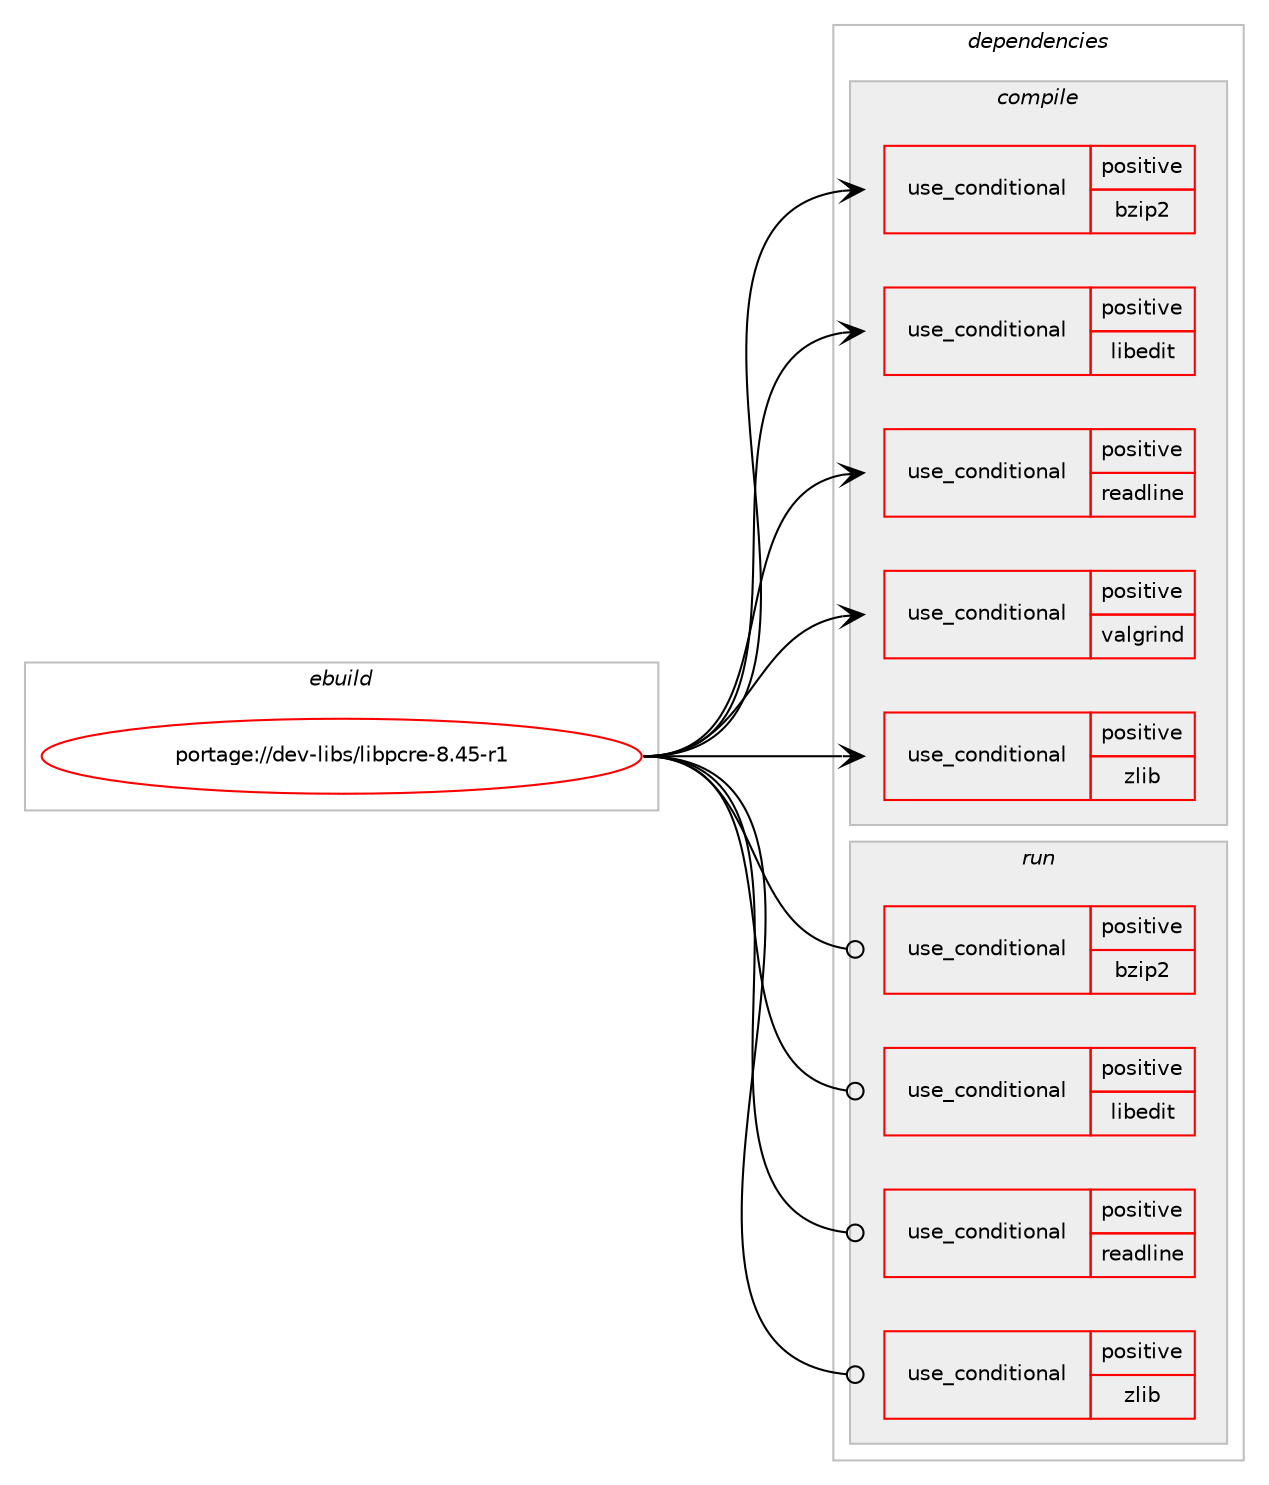 digraph prolog {

# *************
# Graph options
# *************

newrank=true;
concentrate=true;
compound=true;
graph [rankdir=LR,fontname=Helvetica,fontsize=10,ranksep=1.5];#, ranksep=2.5, nodesep=0.2];
edge  [arrowhead=vee];
node  [fontname=Helvetica,fontsize=10];

# **********
# The ebuild
# **********

subgraph cluster_leftcol {
color=gray;
rank=same;
label=<<i>ebuild</i>>;
id [label="portage://dev-libs/libpcre-8.45-r1", color=red, width=4, href="../dev-libs/libpcre-8.45-r1.svg"];
}

# ****************
# The dependencies
# ****************

subgraph cluster_midcol {
color=gray;
label=<<i>dependencies</i>>;
subgraph cluster_compile {
fillcolor="#eeeeee";
style=filled;
label=<<i>compile</i>>;
subgraph cond26290 {
dependency56180 [label=<<TABLE BORDER="0" CELLBORDER="1" CELLSPACING="0" CELLPADDING="4"><TR><TD ROWSPAN="3" CELLPADDING="10">use_conditional</TD></TR><TR><TD>positive</TD></TR><TR><TD>bzip2</TD></TR></TABLE>>, shape=none, color=red];
# *** BEGIN UNKNOWN DEPENDENCY TYPE (TODO) ***
# dependency56180 -> package_dependency(portage://dev-libs/libpcre-8.45-r1,install,no,app-arch,bzip2,none,[,,],[],[])
# *** END UNKNOWN DEPENDENCY TYPE (TODO) ***

}
id:e -> dependency56180:w [weight=20,style="solid",arrowhead="vee"];
subgraph cond26291 {
dependency56181 [label=<<TABLE BORDER="0" CELLBORDER="1" CELLSPACING="0" CELLPADDING="4"><TR><TD ROWSPAN="3" CELLPADDING="10">use_conditional</TD></TR><TR><TD>positive</TD></TR><TR><TD>libedit</TD></TR></TABLE>>, shape=none, color=red];
# *** BEGIN UNKNOWN DEPENDENCY TYPE (TODO) ***
# dependency56181 -> package_dependency(portage://dev-libs/libpcre-8.45-r1,install,no,dev-libs,libedit,none,[,,],[],[])
# *** END UNKNOWN DEPENDENCY TYPE (TODO) ***

}
id:e -> dependency56181:w [weight=20,style="solid",arrowhead="vee"];
subgraph cond26292 {
dependency56182 [label=<<TABLE BORDER="0" CELLBORDER="1" CELLSPACING="0" CELLPADDING="4"><TR><TD ROWSPAN="3" CELLPADDING="10">use_conditional</TD></TR><TR><TD>positive</TD></TR><TR><TD>readline</TD></TR></TABLE>>, shape=none, color=red];
# *** BEGIN UNKNOWN DEPENDENCY TYPE (TODO) ***
# dependency56182 -> package_dependency(portage://dev-libs/libpcre-8.45-r1,install,no,sys-libs,readline,none,[,,],any_same_slot,[])
# *** END UNKNOWN DEPENDENCY TYPE (TODO) ***

}
id:e -> dependency56182:w [weight=20,style="solid",arrowhead="vee"];
subgraph cond26293 {
dependency56183 [label=<<TABLE BORDER="0" CELLBORDER="1" CELLSPACING="0" CELLPADDING="4"><TR><TD ROWSPAN="3" CELLPADDING="10">use_conditional</TD></TR><TR><TD>positive</TD></TR><TR><TD>valgrind</TD></TR></TABLE>>, shape=none, color=red];
# *** BEGIN UNKNOWN DEPENDENCY TYPE (TODO) ***
# dependency56183 -> package_dependency(portage://dev-libs/libpcre-8.45-r1,install,no,dev-debug,valgrind,none,[,,],[],[])
# *** END UNKNOWN DEPENDENCY TYPE (TODO) ***

}
id:e -> dependency56183:w [weight=20,style="solid",arrowhead="vee"];
subgraph cond26294 {
dependency56184 [label=<<TABLE BORDER="0" CELLBORDER="1" CELLSPACING="0" CELLPADDING="4"><TR><TD ROWSPAN="3" CELLPADDING="10">use_conditional</TD></TR><TR><TD>positive</TD></TR><TR><TD>zlib</TD></TR></TABLE>>, shape=none, color=red];
# *** BEGIN UNKNOWN DEPENDENCY TYPE (TODO) ***
# dependency56184 -> package_dependency(portage://dev-libs/libpcre-8.45-r1,install,no,sys-libs,zlib,none,[,,],[],[])
# *** END UNKNOWN DEPENDENCY TYPE (TODO) ***

}
id:e -> dependency56184:w [weight=20,style="solid",arrowhead="vee"];
}
subgraph cluster_compileandrun {
fillcolor="#eeeeee";
style=filled;
label=<<i>compile and run</i>>;
}
subgraph cluster_run {
fillcolor="#eeeeee";
style=filled;
label=<<i>run</i>>;
subgraph cond26295 {
dependency56185 [label=<<TABLE BORDER="0" CELLBORDER="1" CELLSPACING="0" CELLPADDING="4"><TR><TD ROWSPAN="3" CELLPADDING="10">use_conditional</TD></TR><TR><TD>positive</TD></TR><TR><TD>bzip2</TD></TR></TABLE>>, shape=none, color=red];
# *** BEGIN UNKNOWN DEPENDENCY TYPE (TODO) ***
# dependency56185 -> package_dependency(portage://dev-libs/libpcre-8.45-r1,run,no,app-arch,bzip2,none,[,,],[],[])
# *** END UNKNOWN DEPENDENCY TYPE (TODO) ***

}
id:e -> dependency56185:w [weight=20,style="solid",arrowhead="odot"];
subgraph cond26296 {
dependency56186 [label=<<TABLE BORDER="0" CELLBORDER="1" CELLSPACING="0" CELLPADDING="4"><TR><TD ROWSPAN="3" CELLPADDING="10">use_conditional</TD></TR><TR><TD>positive</TD></TR><TR><TD>libedit</TD></TR></TABLE>>, shape=none, color=red];
# *** BEGIN UNKNOWN DEPENDENCY TYPE (TODO) ***
# dependency56186 -> package_dependency(portage://dev-libs/libpcre-8.45-r1,run,no,dev-libs,libedit,none,[,,],[],[])
# *** END UNKNOWN DEPENDENCY TYPE (TODO) ***

}
id:e -> dependency56186:w [weight=20,style="solid",arrowhead="odot"];
subgraph cond26297 {
dependency56187 [label=<<TABLE BORDER="0" CELLBORDER="1" CELLSPACING="0" CELLPADDING="4"><TR><TD ROWSPAN="3" CELLPADDING="10">use_conditional</TD></TR><TR><TD>positive</TD></TR><TR><TD>readline</TD></TR></TABLE>>, shape=none, color=red];
# *** BEGIN UNKNOWN DEPENDENCY TYPE (TODO) ***
# dependency56187 -> package_dependency(portage://dev-libs/libpcre-8.45-r1,run,no,sys-libs,readline,none,[,,],any_same_slot,[])
# *** END UNKNOWN DEPENDENCY TYPE (TODO) ***

}
id:e -> dependency56187:w [weight=20,style="solid",arrowhead="odot"];
subgraph cond26298 {
dependency56188 [label=<<TABLE BORDER="0" CELLBORDER="1" CELLSPACING="0" CELLPADDING="4"><TR><TD ROWSPAN="3" CELLPADDING="10">use_conditional</TD></TR><TR><TD>positive</TD></TR><TR><TD>zlib</TD></TR></TABLE>>, shape=none, color=red];
# *** BEGIN UNKNOWN DEPENDENCY TYPE (TODO) ***
# dependency56188 -> package_dependency(portage://dev-libs/libpcre-8.45-r1,run,no,sys-libs,zlib,none,[,,],[],[])
# *** END UNKNOWN DEPENDENCY TYPE (TODO) ***

}
id:e -> dependency56188:w [weight=20,style="solid",arrowhead="odot"];
}
}

# **************
# The candidates
# **************

subgraph cluster_choices {
rank=same;
color=gray;
label=<<i>candidates</i>>;

}

}
